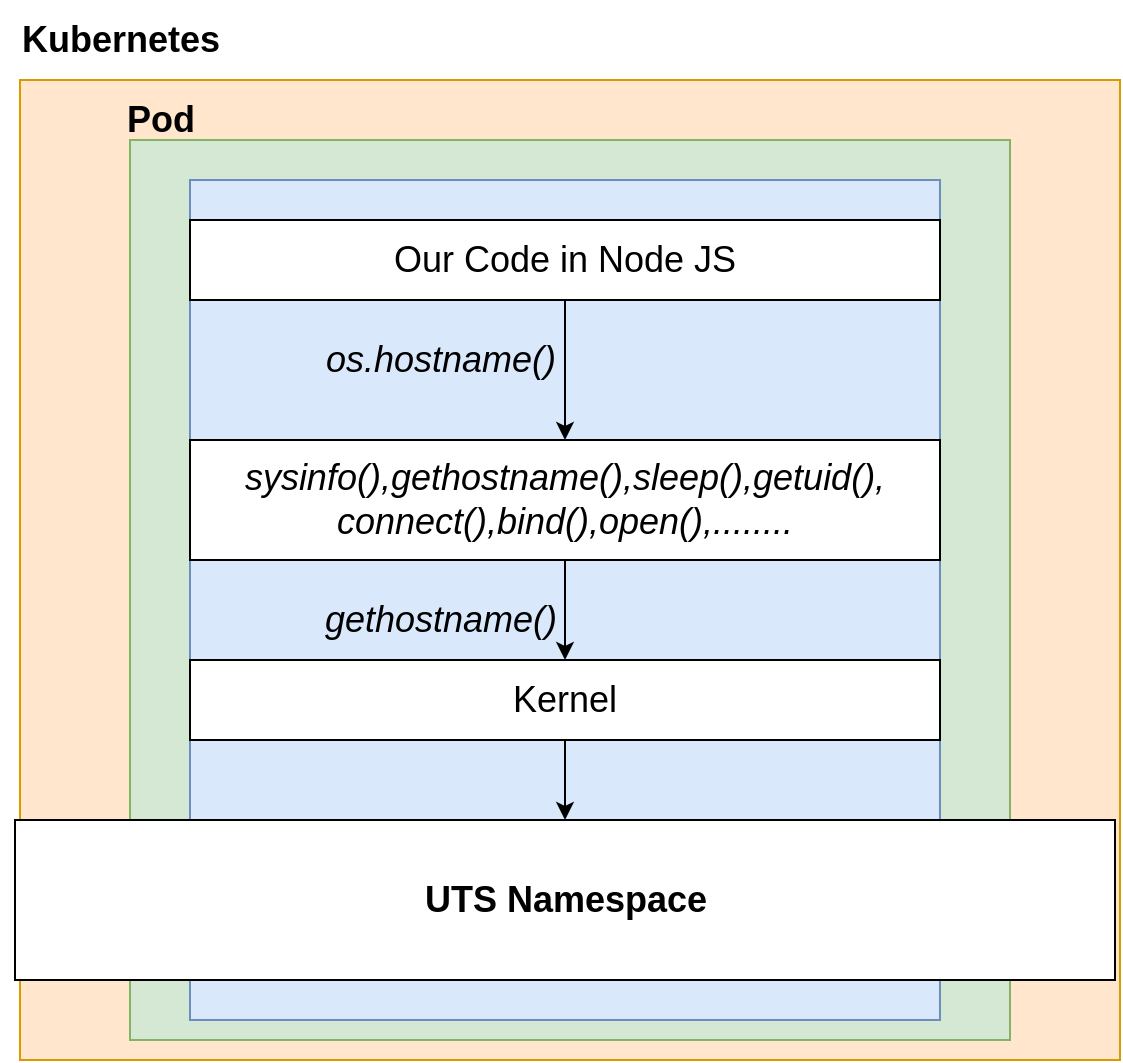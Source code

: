 <mxfile version="24.7.5" pages="9">
  <diagram id="zFabf_oDKLMSgbU8cxra" name="Pod">
    <mxGraphModel dx="1211" dy="524" grid="1" gridSize="10" guides="1" tooltips="1" connect="1" arrows="1" fold="1" page="1" pageScale="1" pageWidth="850" pageHeight="1100" math="0" shadow="0">
      <root>
        <mxCell id="0" />
        <mxCell id="1" parent="0" />
        <mxCell id="x2UBePSSHlINZQSKpGU7-1" value="" style="rounded=0;whiteSpace=wrap;html=1;fillColor=#ffe6cc;strokeColor=#d79b00;" vertex="1" parent="1">
          <mxGeometry x="150" y="130" width="550" height="490" as="geometry" />
        </mxCell>
        <mxCell id="x2UBePSSHlINZQSKpGU7-2" value="" style="rounded=0;whiteSpace=wrap;html=1;fillColor=#d5e8d4;strokeColor=#82b366;" vertex="1" parent="1">
          <mxGeometry x="205" y="160" width="440" height="450" as="geometry" />
        </mxCell>
        <mxCell id="x2UBePSSHlINZQSKpGU7-3" value="" style="rounded=0;whiteSpace=wrap;html=1;fillColor=#dae8fc;strokeColor=#6c8ebf;" vertex="1" parent="1">
          <mxGeometry x="235" y="180" width="375" height="420" as="geometry" />
        </mxCell>
        <mxCell id="x2UBePSSHlINZQSKpGU7-4" style="edgeStyle=orthogonalEdgeStyle;rounded=0;orthogonalLoop=1;jettySize=auto;html=1;" edge="1" parent="1" source="x2UBePSSHlINZQSKpGU7-5" target="x2UBePSSHlINZQSKpGU7-10">
          <mxGeometry relative="1" as="geometry" />
        </mxCell>
        <mxCell id="x2UBePSSHlINZQSKpGU7-5" value="&lt;font style=&quot;font-size: 18px;&quot;&gt;&lt;i&gt;sysinfo(),gethostname(),sleep(),getuid(), connect(),bind(),open(),........&lt;/i&gt;&lt;/font&gt;" style="rounded=0;whiteSpace=wrap;html=1;" vertex="1" parent="1">
          <mxGeometry x="235" y="310" width="375" height="60" as="geometry" />
        </mxCell>
        <mxCell id="x2UBePSSHlINZQSKpGU7-6" style="edgeStyle=orthogonalEdgeStyle;rounded=0;orthogonalLoop=1;jettySize=auto;html=1;" edge="1" parent="1" source="x2UBePSSHlINZQSKpGU7-7" target="x2UBePSSHlINZQSKpGU7-5">
          <mxGeometry relative="1" as="geometry" />
        </mxCell>
        <mxCell id="x2UBePSSHlINZQSKpGU7-7" value="&lt;font style=&quot;font-size: 18px;&quot;&gt;Our Code in Node JS&lt;/font&gt;" style="rounded=0;whiteSpace=wrap;html=1;" vertex="1" parent="1">
          <mxGeometry x="235" y="200" width="375" height="40" as="geometry" />
        </mxCell>
        <mxCell id="x2UBePSSHlINZQSKpGU7-8" value="&lt;i style=&quot;font-size: 18px; text-wrap: wrap;&quot;&gt;os.hostname()&lt;/i&gt;" style="text;html=1;align=center;verticalAlign=middle;resizable=0;points=[];autosize=1;strokeColor=none;fillColor=none;" vertex="1" parent="1">
          <mxGeometry x="290" y="250" width="140" height="40" as="geometry" />
        </mxCell>
        <mxCell id="x2UBePSSHlINZQSKpGU7-9" style="edgeStyle=orthogonalEdgeStyle;rounded=0;orthogonalLoop=1;jettySize=auto;html=1;entryX=0.5;entryY=0;entryDx=0;entryDy=0;" edge="1" parent="1" source="x2UBePSSHlINZQSKpGU7-10" target="x2UBePSSHlINZQSKpGU7-12">
          <mxGeometry relative="1" as="geometry" />
        </mxCell>
        <mxCell id="x2UBePSSHlINZQSKpGU7-10" value="&lt;font style=&quot;font-size: 18px;&quot;&gt;Kernel&lt;/font&gt;" style="rounded=0;whiteSpace=wrap;html=1;" vertex="1" parent="1">
          <mxGeometry x="235" y="420" width="375" height="40" as="geometry" />
        </mxCell>
        <mxCell id="x2UBePSSHlINZQSKpGU7-11" value="&lt;i style=&quot;font-size: 18px; text-wrap: wrap;&quot;&gt;gethostname()&lt;/i&gt;" style="text;html=1;align=center;verticalAlign=middle;resizable=0;points=[];autosize=1;strokeColor=none;fillColor=none;" vertex="1" parent="1">
          <mxGeometry x="290" y="380" width="140" height="40" as="geometry" />
        </mxCell>
        <mxCell id="x2UBePSSHlINZQSKpGU7-12" value="&lt;span style=&quot;font-size: 18px;&quot;&gt;&lt;b&gt;UTS Namespace&lt;/b&gt;&lt;/span&gt;" style="rounded=0;whiteSpace=wrap;html=1;" vertex="1" parent="1">
          <mxGeometry x="147.5" y="500" width="550" height="80" as="geometry" />
        </mxCell>
        <mxCell id="x2UBePSSHlINZQSKpGU7-13" value="&lt;font style=&quot;font-size: 18px;&quot;&gt;&lt;b&gt;Kubernetes&lt;/b&gt;&lt;/font&gt;" style="text;html=1;align=center;verticalAlign=middle;resizable=0;points=[];autosize=1;strokeColor=none;fillColor=none;" vertex="1" parent="1">
          <mxGeometry x="140" y="90" width="120" height="40" as="geometry" />
        </mxCell>
        <mxCell id="x2UBePSSHlINZQSKpGU7-14" value="&lt;font style=&quot;font-size: 18px;&quot;&gt;&lt;b&gt;Pod&lt;/b&gt;&lt;/font&gt;" style="text;html=1;align=center;verticalAlign=middle;resizable=0;points=[];autosize=1;strokeColor=none;fillColor=none;" vertex="1" parent="1">
          <mxGeometry x="190" y="130" width="60" height="40" as="geometry" />
        </mxCell>
      </root>
    </mxGraphModel>
  </diagram>
  <diagram id="1sv4oFxbKhpCi-dcSZxC" name="policy">
    <mxGraphModel dx="1960" dy="480" grid="1" gridSize="10" guides="1" tooltips="1" connect="1" arrows="1" fold="1" page="1" pageScale="1" pageWidth="850" pageHeight="1100" math="0" shadow="0">
      <root>
        <mxCell id="0" />
        <mxCell id="1" parent="0" />
        <mxCell id="FcfA-TwwYZG6TEuEyqQ8-1" value="" style="shape=table;startSize=0;container=1;collapsible=0;childLayout=tableLayout;fontSize=16;" parent="1" vertex="1">
          <mxGeometry x="-655" y="270" width="740" height="40" as="geometry" />
        </mxCell>
        <mxCell id="FcfA-TwwYZG6TEuEyqQ8-2" style="shape=tableRow;horizontal=0;startSize=0;swimlaneHead=0;swimlaneBody=0;strokeColor=inherit;top=0;left=0;bottom=0;right=0;collapsible=0;dropTarget=0;fillColor=none;points=[[0,0.5],[1,0.5]];portConstraint=eastwest;fontSize=16;" parent="FcfA-TwwYZG6TEuEyqQ8-1" vertex="1">
          <mxGeometry width="740" height="40" as="geometry" />
        </mxCell>
        <mxCell id="FcfA-TwwYZG6TEuEyqQ8-3" value="kubectl" style="shape=partialRectangle;html=1;whiteSpace=wrap;connectable=0;strokeColor=inherit;overflow=hidden;fillColor=none;top=0;left=0;bottom=0;right=0;pointerEvents=1;fontSize=16;" parent="FcfA-TwwYZG6TEuEyqQ8-2" vertex="1">
          <mxGeometry width="80" height="40" as="geometry">
            <mxRectangle width="80" height="40" as="alternateBounds" />
          </mxGeometry>
        </mxCell>
        <mxCell id="FcfA-TwwYZG6TEuEyqQ8-4" value="run" style="shape=partialRectangle;html=1;whiteSpace=wrap;connectable=0;strokeColor=inherit;overflow=hidden;fillColor=none;top=0;left=0;bottom=0;right=0;pointerEvents=1;fontSize=16;" parent="FcfA-TwwYZG6TEuEyqQ8-2" vertex="1">
          <mxGeometry x="80" width="55" height="40" as="geometry">
            <mxRectangle width="55" height="40" as="alternateBounds" />
          </mxGeometry>
        </mxCell>
        <mxCell id="FcfA-TwwYZG6TEuEyqQ8-5" value="&amp;lt;pod-name&amp;gt;" style="shape=partialRectangle;html=1;whiteSpace=wrap;connectable=0;strokeColor=inherit;overflow=hidden;fillColor=none;top=0;left=0;bottom=0;right=0;pointerEvents=1;fontSize=16;" parent="FcfA-TwwYZG6TEuEyqQ8-2" vertex="1">
          <mxGeometry x="135" width="115" height="40" as="geometry">
            <mxRectangle width="115" height="40" as="alternateBounds" />
          </mxGeometry>
        </mxCell>
        <mxCell id="FcfA-TwwYZG6TEuEyqQ8-6" value="--image=&amp;lt;image-name&amp;gt;" style="shape=partialRectangle;html=1;whiteSpace=wrap;connectable=0;strokeColor=inherit;overflow=hidden;fillColor=none;top=0;left=0;bottom=0;right=0;pointerEvents=1;fontSize=16;" parent="FcfA-TwwYZG6TEuEyqQ8-2" vertex="1">
          <mxGeometry x="250" width="200" height="40" as="geometry">
            <mxRectangle width="200" height="40" as="alternateBounds" />
          </mxGeometry>
        </mxCell>
        <mxCell id="FcfA-TwwYZG6TEuEyqQ8-7" value="--restart=Never" style="shape=partialRectangle;html=1;whiteSpace=wrap;connectable=0;strokeColor=inherit;overflow=hidden;fillColor=none;top=0;left=0;bottom=0;right=0;pointerEvents=1;fontSize=16;" parent="FcfA-TwwYZG6TEuEyqQ8-2" vertex="1">
          <mxGeometry x="450" width="140" height="40" as="geometry">
            <mxRectangle width="140" height="40" as="alternateBounds" />
          </mxGeometry>
        </mxCell>
        <mxCell id="FcfA-TwwYZG6TEuEyqQ8-8" value="--port=&amp;lt;app&#39;s port&amp;gt;" style="shape=partialRectangle;html=1;whiteSpace=wrap;connectable=0;strokeColor=inherit;overflow=hidden;fillColor=none;top=0;left=0;bottom=0;right=0;pointerEvents=1;fontSize=16;" parent="FcfA-TwwYZG6TEuEyqQ8-2" vertex="1">
          <mxGeometry x="590" width="150" height="40" as="geometry">
            <mxRectangle width="150" height="40" as="alternateBounds" />
          </mxGeometry>
        </mxCell>
        <mxCell id="FcfA-TwwYZG6TEuEyqQ8-9" value="" style="shape=curlyBracket;whiteSpace=wrap;html=1;rounded=1;labelPosition=left;verticalLabelPosition=middle;align=right;verticalAlign=middle;rotation=90;" parent="1" vertex="1">
          <mxGeometry x="-610" y="185" width="40" height="120" as="geometry" />
        </mxCell>
        <mxCell id="FcfA-TwwYZG6TEuEyqQ8-10" value="&lt;span style=&quot;font-weight: normal;&quot;&gt;&lt;font style=&quot;font-size: 18px;&quot;&gt;Creating &amp;amp; Running K8s Resouce&lt;/font&gt;&lt;/span&gt;" style="text;strokeColor=none;fillColor=none;html=1;fontSize=24;fontStyle=1;verticalAlign=middle;align=center;" parent="1" vertex="1">
          <mxGeometry x="-730" y="185" width="290" height="40" as="geometry" />
        </mxCell>
        <mxCell id="FcfA-TwwYZG6TEuEyqQ8-11" value="" style="shape=curlyBracket;whiteSpace=wrap;html=1;rounded=1;labelPosition=left;verticalLabelPosition=middle;align=right;verticalAlign=middle;rotation=-90;" parent="1" vertex="1">
          <mxGeometry x="-480" y="290" width="40" height="100" as="geometry" />
        </mxCell>
        <mxCell id="FcfA-TwwYZG6TEuEyqQ8-12" value="&lt;span style=&quot;font-weight: normal;&quot;&gt;&lt;font style=&quot;font-size: 18px;&quot;&gt;Name of the Pod&lt;/font&gt;&lt;/span&gt;" style="text;strokeColor=none;fillColor=none;html=1;fontSize=24;fontStyle=1;verticalAlign=middle;align=center;" parent="1" vertex="1">
          <mxGeometry x="-550" y="350" width="160" height="40" as="geometry" />
        </mxCell>
        <mxCell id="FcfA-TwwYZG6TEuEyqQ8-13" value="" style="shape=curlyBracket;whiteSpace=wrap;html=1;rounded=1;labelPosition=left;verticalLabelPosition=middle;align=right;verticalAlign=middle;rotation=90;" parent="1" vertex="1">
          <mxGeometry x="-325" y="152.5" width="40" height="185" as="geometry" />
        </mxCell>
        <mxCell id="FcfA-TwwYZG6TEuEyqQ8-14" value="&lt;span style=&quot;font-weight: normal;&quot;&gt;&lt;font style=&quot;font-size: 18px;&quot;&gt;Container&#39;s Image to use in the Pod&lt;/font&gt;&lt;/span&gt;" style="text;strokeColor=none;fillColor=none;html=1;fontSize=24;fontStyle=1;verticalAlign=middle;align=center;" parent="1" vertex="1">
          <mxGeometry x="-420" y="185" width="290" height="40" as="geometry" />
        </mxCell>
        <mxCell id="FcfA-TwwYZG6TEuEyqQ8-15" value="" style="shape=curlyBracket;whiteSpace=wrap;html=1;rounded=1;labelPosition=left;verticalLabelPosition=middle;align=right;verticalAlign=middle;rotation=-90;" parent="1" vertex="1">
          <mxGeometry x="-155" y="285" width="40" height="110" as="geometry" />
        </mxCell>
        <mxCell id="FcfA-TwwYZG6TEuEyqQ8-16" value="&lt;font style=&quot;font-size: 18px;&quot;&gt;Restart Policy&lt;/font&gt;" style="text;strokeColor=none;fillColor=none;html=1;fontSize=24;fontStyle=1;verticalAlign=middle;align=center;" parent="1" vertex="1">
          <mxGeometry x="-201.25" y="350" width="132.5" height="40" as="geometry" />
        </mxCell>
        <mxCell id="FcfA-TwwYZG6TEuEyqQ8-17" value="" style="shape=curlyBracket;whiteSpace=wrap;html=1;rounded=1;labelPosition=left;verticalLabelPosition=middle;align=right;verticalAlign=middle;rotation=90;" parent="1" vertex="1">
          <mxGeometry x="-10" y="176.25" width="40" height="137.5" as="geometry" />
        </mxCell>
        <mxCell id="FcfA-TwwYZG6TEuEyqQ8-18" value="&lt;span style=&quot;font-weight: normal;&quot;&gt;&lt;font style=&quot;font-size: 18px;&quot;&gt;Container&#39;s Port&lt;/font&gt;&lt;/span&gt;" style="text;strokeColor=none;fillColor=none;html=1;fontSize=24;fontStyle=1;verticalAlign=middle;align=center;" parent="1" vertex="1">
          <mxGeometry x="-95" y="185" width="235" height="40" as="geometry" />
        </mxCell>
      </root>
    </mxGraphModel>
  </diagram>
  <diagram id="MMqLvK13f86jvwiDYQ0p" name="Start">
    <mxGraphModel dx="1110" dy="480" grid="1" gridSize="10" guides="1" tooltips="1" connect="1" arrows="1" fold="1" page="1" pageScale="1" pageWidth="850" pageHeight="1100" math="0" shadow="0">
      <root>
        <mxCell id="0" />
        <mxCell id="1" parent="0" />
        <mxCell id="BIkh-ZM9ct2O8xui76E7-1" value="" style="rounded=0;whiteSpace=wrap;html=1;fillColor=#dae8fc;strokeColor=#6c8ebf;" parent="1" vertex="1">
          <mxGeometry x="20" y="70" width="360" height="170" as="geometry" />
        </mxCell>
        <mxCell id="BIkh-ZM9ct2O8xui76E7-2" value="" style="rounded=0;whiteSpace=wrap;html=1;fillColor=#d5e8d4;strokeColor=#82b366;" parent="1" vertex="1">
          <mxGeometry x="60" y="100" width="280" height="110" as="geometry" />
        </mxCell>
        <mxCell id="BIkh-ZM9ct2O8xui76E7-4" value="&lt;font style=&quot;font-size: 18px;&quot;&gt;Container2&lt;/font&gt;" style="rounded=1;whiteSpace=wrap;html=1;" parent="1" vertex="1">
          <mxGeometry x="205" y="130" width="110" height="55" as="geometry" />
        </mxCell>
        <mxCell id="BIkh-ZM9ct2O8xui76E7-8" value="&lt;font style=&quot;font-size: 18px;&quot;&gt;Container1&lt;/font&gt;" style="rounded=1;whiteSpace=wrap;html=1;" parent="1" vertex="1">
          <mxGeometry x="75" y="130" width="110" height="55" as="geometry" />
        </mxCell>
        <mxCell id="BIkh-ZM9ct2O8xui76E7-9" value="" style="rounded=0;whiteSpace=wrap;html=1;fillColor=#dae8fc;strokeColor=#6c8ebf;" parent="1" vertex="1">
          <mxGeometry x="470" y="70" width="360" height="170" as="geometry" />
        </mxCell>
        <mxCell id="BIkh-ZM9ct2O8xui76E7-10" value="" style="rounded=0;whiteSpace=wrap;html=1;fillColor=#d5e8d4;strokeColor=#82b366;" parent="1" vertex="1">
          <mxGeometry x="510" y="100" width="280" height="110" as="geometry" />
        </mxCell>
        <mxCell id="BIkh-ZM9ct2O8xui76E7-12" value="&lt;font style=&quot;font-size: 18px;&quot;&gt;Container3&lt;/font&gt;" style="rounded=1;whiteSpace=wrap;html=1;" parent="1" vertex="1">
          <mxGeometry x="595" y="130" width="110" height="55" as="geometry" />
        </mxCell>
        <mxCell id="BIkh-ZM9ct2O8xui76E7-13" value="" style="rounded=0;whiteSpace=wrap;html=1;fillColor=#dae8fc;strokeColor=#6c8ebf;" parent="1" vertex="1">
          <mxGeometry x="245" y="330" width="360" height="140" as="geometry" />
        </mxCell>
        <mxCell id="BIkh-ZM9ct2O8xui76E7-17" value="&lt;font style=&quot;font-size: 20px;&quot;&gt;Master Node&lt;/font&gt;" style="rounded=0;whiteSpace=wrap;html=1;" parent="1" vertex="1">
          <mxGeometry x="298" y="365" width="255" height="65" as="geometry" />
        </mxCell>
      </root>
    </mxGraphModel>
  </diagram>
  <diagram name="Inside Each" id="SH_o5WsJbnxFKO9ir8pj">
    <mxGraphModel dx="1110" dy="1580" grid="1" gridSize="10" guides="1" tooltips="1" connect="1" arrows="1" fold="1" page="1" pageScale="1" pageWidth="850" pageHeight="1100" math="0" shadow="0">
      <root>
        <mxCell id="1_sPYnpBO84ZViXcLQ8G-0" />
        <mxCell id="1_sPYnpBO84ZViXcLQ8G-1" parent="1_sPYnpBO84ZViXcLQ8G-0" />
        <mxCell id="1_sPYnpBO84ZViXcLQ8G-2" value="" style="rounded=0;whiteSpace=wrap;html=1;fillColor=#dae8fc;strokeColor=#6c8ebf;" parent="1_sPYnpBO84ZViXcLQ8G-1" vertex="1">
          <mxGeometry x="90" y="-130" width="680" height="230" as="geometry" />
        </mxCell>
        <mxCell id="1_sPYnpBO84ZViXcLQ8G-3" value="" style="rounded=0;whiteSpace=wrap;html=1;fillColor=#d5e8d4;strokeColor=#82b366;" parent="1_sPYnpBO84ZViXcLQ8G-1" vertex="1">
          <mxGeometry x="110" y="-110" width="280" height="90" as="geometry" />
        </mxCell>
        <mxCell id="1_sPYnpBO84ZViXcLQ8G-4" value="&lt;font style=&quot;font-size: 18px;&quot;&gt;Container2&lt;/font&gt;" style="rounded=1;whiteSpace=wrap;html=1;" parent="1_sPYnpBO84ZViXcLQ8G-1" vertex="1">
          <mxGeometry x="260" y="-90" width="110" height="50" as="geometry" />
        </mxCell>
        <mxCell id="1_sPYnpBO84ZViXcLQ8G-5" value="&lt;font style=&quot;font-size: 18px;&quot;&gt;Container1&lt;/font&gt;" style="rounded=1;whiteSpace=wrap;html=1;" parent="1_sPYnpBO84ZViXcLQ8G-1" vertex="1">
          <mxGeometry x="120" y="-90" width="110" height="50" as="geometry" />
        </mxCell>
        <mxCell id="O53bkilQwn83OYFLSUFM-0" value="&lt;font style=&quot;font-size: 18px;&quot;&gt;Kube-Proxy&lt;/font&gt;" style="rounded=0;whiteSpace=wrap;html=1;fillColor=#d5e8d4;strokeColor=#82b366;" parent="1_sPYnpBO84ZViXcLQ8G-1" vertex="1">
          <mxGeometry x="330" y="60" width="220" height="40" as="geometry" />
        </mxCell>
        <mxCell id="O53bkilQwn83OYFLSUFM-1" value="&lt;font style=&quot;font-size: 18px;&quot;&gt;Container Runtime (e.g Docker, containerd)&lt;/font&gt;" style="rounded=0;whiteSpace=wrap;html=1;fillColor=#d5e8d4;strokeColor=#82b366;" parent="1_sPYnpBO84ZViXcLQ8G-1" vertex="1">
          <mxGeometry x="510" y="-110" width="240" height="70" as="geometry" />
        </mxCell>
        <mxCell id="O53bkilQwn83OYFLSUFM-2" value="&lt;font style=&quot;font-size: 18px;&quot;&gt;Kubelet&lt;/font&gt;" style="rounded=0;whiteSpace=wrap;html=1;fillColor=#d5e8d4;strokeColor=#82b366;" parent="1_sPYnpBO84ZViXcLQ8G-1" vertex="1">
          <mxGeometry x="530" width="220" height="40" as="geometry" />
        </mxCell>
        <mxCell id="Z6cEBmDnurwnZXiefSvx-0" value="" style="rounded=0;whiteSpace=wrap;html=1;fillColor=#dae8fc;strokeColor=#6c8ebf;" parent="1_sPYnpBO84ZViXcLQ8G-1" vertex="1">
          <mxGeometry x="90" y="150" width="680" height="160" as="geometry" />
        </mxCell>
        <mxCell id="Z6cEBmDnurwnZXiefSvx-1" value="&lt;font style=&quot;font-size: 18px;&quot;&gt;API-Server&lt;/font&gt;" style="rounded=0;whiteSpace=wrap;html=1;fillColor=#d5e8d4;strokeColor=#82b366;" parent="1_sPYnpBO84ZViXcLQ8G-1" vertex="1">
          <mxGeometry x="340" y="150" width="220" height="40" as="geometry" />
        </mxCell>
        <mxCell id="Z6cEBmDnurwnZXiefSvx-3" value="&lt;font style=&quot;font-size: 18px;&quot;&gt;Controller Manager&lt;/font&gt;" style="rounded=0;whiteSpace=wrap;html=1;fillColor=#d5e8d4;strokeColor=#82b366;" parent="1_sPYnpBO84ZViXcLQ8G-1" vertex="1">
          <mxGeometry x="110" y="210" width="220" height="40" as="geometry" />
        </mxCell>
        <mxCell id="Z6cEBmDnurwnZXiefSvx-4" value="&lt;font style=&quot;font-size: 18px;&quot;&gt;etcd cluster&lt;/font&gt;" style="rounded=0;whiteSpace=wrap;html=1;fillColor=#d5e8d4;strokeColor=#82b366;" parent="1_sPYnpBO84ZViXcLQ8G-1" vertex="1">
          <mxGeometry x="530" y="210" width="220" height="40" as="geometry" />
        </mxCell>
        <mxCell id="Z6cEBmDnurwnZXiefSvx-5" value="&lt;font style=&quot;font-size: 18px;&quot;&gt;kube-Scheduler&lt;/font&gt;" style="rounded=0;whiteSpace=wrap;html=1;fillColor=#d5e8d4;strokeColor=#82b366;" parent="1_sPYnpBO84ZViXcLQ8G-1" vertex="1">
          <mxGeometry x="330" y="270" width="220" height="40" as="geometry" />
        </mxCell>
      </root>
    </mxGraphModel>
  </diagram>
  <diagram name="Runtime" id="YK0VM9XNKcX5Lwpoi295">
    <mxGraphModel dx="1110" dy="1580" grid="1" gridSize="10" guides="1" tooltips="1" connect="1" arrows="1" fold="1" page="1" pageScale="1" pageWidth="850" pageHeight="1100" math="0" shadow="0">
      <root>
        <mxCell id="4GSti_1yoCVgT9ycdviL-0" />
        <mxCell id="4GSti_1yoCVgT9ycdviL-1" parent="4GSti_1yoCVgT9ycdviL-0" />
        <mxCell id="4GSti_1yoCVgT9ycdviL-2" value="" style="rounded=0;whiteSpace=wrap;html=1;fillColor=#dae8fc;strokeColor=#6c8ebf;" parent="4GSti_1yoCVgT9ycdviL-1" vertex="1">
          <mxGeometry x="100" y="-50" width="680" height="340" as="geometry" />
        </mxCell>
        <mxCell id="4GSti_1yoCVgT9ycdviL-3" value="" style="rounded=0;whiteSpace=wrap;html=1;fillColor=#d5e8d4;strokeColor=#82b366;" parent="4GSti_1yoCVgT9ycdviL-1" vertex="1">
          <mxGeometry x="120" width="280" height="110" as="geometry" />
        </mxCell>
        <mxCell id="4GSti_1yoCVgT9ycdviL-4" value="&lt;font style=&quot;font-size: 18px;&quot;&gt;Container2&lt;/font&gt;" style="rounded=1;whiteSpace=wrap;html=1;" parent="4GSti_1yoCVgT9ycdviL-1" vertex="1">
          <mxGeometry x="270" y="20" width="110" height="70" as="geometry" />
        </mxCell>
        <mxCell id="4GSti_1yoCVgT9ycdviL-5" value="&lt;font style=&quot;font-size: 18px;&quot;&gt;Container1&lt;/font&gt;" style="rounded=1;whiteSpace=wrap;html=1;" parent="4GSti_1yoCVgT9ycdviL-1" vertex="1">
          <mxGeometry x="130" y="20" width="110" height="70" as="geometry" />
        </mxCell>
        <mxCell id="4GSti_1yoCVgT9ycdviL-8" value="&lt;font style=&quot;font-size: 18px;&quot;&gt;Kube-Proxy&lt;/font&gt;" style="rounded=0;whiteSpace=wrap;html=1;fillColor=#d5e8d4;strokeColor=#82b366;" parent="4GSti_1yoCVgT9ycdviL-1" vertex="1">
          <mxGeometry x="310" y="240" width="220" height="50" as="geometry" />
        </mxCell>
        <mxCell id="4GSti_1yoCVgT9ycdviL-9" style="edgeStyle=orthogonalEdgeStyle;rounded=0;orthogonalLoop=1;jettySize=auto;html=1;entryX=0.5;entryY=0;entryDx=0;entryDy=0;" parent="4GSti_1yoCVgT9ycdviL-1" source="4GSti_1yoCVgT9ycdviL-11" target="4GSti_1yoCVgT9ycdviL-5" edge="1">
          <mxGeometry relative="1" as="geometry">
            <Array as="points">
              <mxPoint x="185" y="-20" />
            </Array>
          </mxGeometry>
        </mxCell>
        <mxCell id="4GSti_1yoCVgT9ycdviL-10" style="edgeStyle=orthogonalEdgeStyle;rounded=0;orthogonalLoop=1;jettySize=auto;html=1;entryX=0.5;entryY=0;entryDx=0;entryDy=0;" parent="4GSti_1yoCVgT9ycdviL-1" source="4GSti_1yoCVgT9ycdviL-11" target="4GSti_1yoCVgT9ycdviL-4" edge="1">
          <mxGeometry relative="1" as="geometry">
            <Array as="points">
              <mxPoint x="325" y="-20" />
            </Array>
          </mxGeometry>
        </mxCell>
        <mxCell id="9eMf_CwlF-Q4BZbLC5zE-1" style="edgeStyle=orthogonalEdgeStyle;rounded=0;orthogonalLoop=1;jettySize=auto;html=1;entryX=0.5;entryY=0;entryDx=0;entryDy=0;strokeWidth=2;" parent="4GSti_1yoCVgT9ycdviL-1" source="4GSti_1yoCVgT9ycdviL-11" target="4GSti_1yoCVgT9ycdviL-14" edge="1">
          <mxGeometry relative="1" as="geometry" />
        </mxCell>
        <mxCell id="4GSti_1yoCVgT9ycdviL-11" value="&lt;font style=&quot;font-size: 18px;&quot;&gt;Container Runtime (e.g Docker, containerd)&lt;/font&gt;" style="rounded=0;whiteSpace=wrap;html=1;fillColor=#d5e8d4;strokeColor=#82b366;" parent="4GSti_1yoCVgT9ycdviL-1" vertex="1">
          <mxGeometry x="540" y="-30" width="220" height="70" as="geometry" />
        </mxCell>
        <mxCell id="4GSti_1yoCVgT9ycdviL-14" value="&lt;font style=&quot;font-size: 18px;&quot;&gt;Kubelet&lt;/font&gt;" style="rounded=0;whiteSpace=wrap;html=1;fillColor=#d5e8d4;strokeColor=#82b366;" parent="4GSti_1yoCVgT9ycdviL-1" vertex="1">
          <mxGeometry x="540" y="132.5" width="220" height="70" as="geometry" />
        </mxCell>
        <mxCell id="_tpxIlWskqmaaSkFiIgF-1" style="edgeStyle=orthogonalEdgeStyle;rounded=0;orthogonalLoop=1;jettySize=auto;html=1;strokeWidth=2;" parent="4GSti_1yoCVgT9ycdviL-1" source="4GSti_1yoCVgT9ycdviL-15" edge="1">
          <mxGeometry relative="1" as="geometry">
            <mxPoint x="650" y="40" as="targetPoint" />
          </mxGeometry>
        </mxCell>
        <mxCell id="4GSti_1yoCVgT9ycdviL-15" value="&lt;font style=&quot;font-size: 16px;&quot;&gt;Container Runtime Interface (CRI)&lt;/font&gt;" style="text;align=left;verticalAlign=middle;rounded=0;html=1;whiteSpace=wrap;" parent="4GSti_1yoCVgT9ycdviL-1" vertex="1">
          <mxGeometry x="520" y="102.5" width="260" height="30" as="geometry" />
        </mxCell>
        <mxCell id="4GSti_1yoCVgT9ycdviL-16" value="&lt;font style=&quot;font-size: 16px;&quot;&gt;&lt;b&gt;Pull Images, Create, start, stop, and remove containers&lt;/b&gt;&lt;/font&gt;" style="text;whiteSpace=wrap;html=1;" parent="4GSti_1yoCVgT9ycdviL-1" vertex="1">
          <mxGeometry x="100" y="-50" width="420" height="40" as="geometry" />
        </mxCell>
      </root>
    </mxGraphModel>
  </diagram>
  <diagram name="Minitoring" id="9LFYHHqvINZZ1dt9Y8pA">
    <mxGraphModel dx="1110" dy="1580" grid="1" gridSize="10" guides="1" tooltips="1" connect="1" arrows="1" fold="1" page="1" pageScale="1" pageWidth="850" pageHeight="1100" math="0" shadow="0">
      <root>
        <mxCell id="tigRV7HV3Spg76wYsBH1-0" />
        <mxCell id="tigRV7HV3Spg76wYsBH1-1" parent="tigRV7HV3Spg76wYsBH1-0" />
        <mxCell id="tigRV7HV3Spg76wYsBH1-2" value="" style="rounded=0;whiteSpace=wrap;html=1;fillColor=#dae8fc;strokeColor=#6c8ebf;" parent="tigRV7HV3Spg76wYsBH1-1" vertex="1">
          <mxGeometry x="100" y="-50" width="680" height="340" as="geometry" />
        </mxCell>
        <mxCell id="tigRV7HV3Spg76wYsBH1-3" value="" style="rounded=0;whiteSpace=wrap;html=1;fillColor=#d5e8d4;strokeColor=#82b366;" parent="tigRV7HV3Spg76wYsBH1-1" vertex="1">
          <mxGeometry x="120" width="280" height="110" as="geometry" />
        </mxCell>
        <mxCell id="tigRV7HV3Spg76wYsBH1-4" value="&lt;font style=&quot;font-size: 18px;&quot;&gt;Container2&lt;/font&gt;" style="rounded=1;whiteSpace=wrap;html=1;" parent="tigRV7HV3Spg76wYsBH1-1" vertex="1">
          <mxGeometry x="270" y="20" width="110" height="70" as="geometry" />
        </mxCell>
        <mxCell id="tigRV7HV3Spg76wYsBH1-5" value="&lt;font style=&quot;font-size: 18px;&quot;&gt;Container1&lt;/font&gt;" style="rounded=1;whiteSpace=wrap;html=1;" parent="tigRV7HV3Spg76wYsBH1-1" vertex="1">
          <mxGeometry x="130" y="20" width="110" height="70" as="geometry" />
        </mxCell>
        <mxCell id="tigRV7HV3Spg76wYsBH1-6" value="&lt;font style=&quot;font-size: 18px;&quot;&gt;Kube-Proxy&lt;/font&gt;" style="rounded=0;whiteSpace=wrap;html=1;fillColor=#d5e8d4;strokeColor=#82b366;" parent="tigRV7HV3Spg76wYsBH1-1" vertex="1">
          <mxGeometry x="310" y="240" width="220" height="50" as="geometry" />
        </mxCell>
        <mxCell id="tigRV7HV3Spg76wYsBH1-7" style="edgeStyle=orthogonalEdgeStyle;rounded=0;orthogonalLoop=1;jettySize=auto;html=1;entryX=0.5;entryY=0;entryDx=0;entryDy=0;" parent="tigRV7HV3Spg76wYsBH1-1" source="tigRV7HV3Spg76wYsBH1-9" target="tigRV7HV3Spg76wYsBH1-5" edge="1">
          <mxGeometry relative="1" as="geometry">
            <Array as="points">
              <mxPoint x="185" y="-20" />
            </Array>
          </mxGeometry>
        </mxCell>
        <mxCell id="tigRV7HV3Spg76wYsBH1-8" style="edgeStyle=orthogonalEdgeStyle;rounded=0;orthogonalLoop=1;jettySize=auto;html=1;entryX=0.5;entryY=0;entryDx=0;entryDy=0;" parent="tigRV7HV3Spg76wYsBH1-1" source="tigRV7HV3Spg76wYsBH1-9" target="tigRV7HV3Spg76wYsBH1-4" edge="1">
          <mxGeometry relative="1" as="geometry">
            <Array as="points">
              <mxPoint x="325" y="-20" />
            </Array>
          </mxGeometry>
        </mxCell>
        <mxCell id="RJPx2e-zIwFHq3C8BqJ1-0" style="edgeStyle=orthogonalEdgeStyle;rounded=0;orthogonalLoop=1;jettySize=auto;html=1;entryX=0.5;entryY=0;entryDx=0;entryDy=0;strokeWidth=2;" parent="tigRV7HV3Spg76wYsBH1-1" source="tigRV7HV3Spg76wYsBH1-9" target="tigRV7HV3Spg76wYsBH1-12" edge="1">
          <mxGeometry relative="1" as="geometry" />
        </mxCell>
        <mxCell id="tigRV7HV3Spg76wYsBH1-9" value="&lt;font style=&quot;font-size: 18px;&quot;&gt;Container Runtime (e.g Docker, containerd)&lt;/font&gt;" style="rounded=0;whiteSpace=wrap;html=1;fillColor=#d5e8d4;strokeColor=#82b366;" parent="tigRV7HV3Spg76wYsBH1-1" vertex="1">
          <mxGeometry x="540" y="-30" width="220" height="70" as="geometry" />
        </mxCell>
        <mxCell id="tigRV7HV3Spg76wYsBH1-11" style="edgeStyle=orthogonalEdgeStyle;rounded=0;orthogonalLoop=1;jettySize=auto;html=1;entryX=0.5;entryY=1;entryDx=0;entryDy=0;" parent="tigRV7HV3Spg76wYsBH1-1" source="tigRV7HV3Spg76wYsBH1-12" target="tigRV7HV3Spg76wYsBH1-4" edge="1">
          <mxGeometry relative="1" as="geometry" />
        </mxCell>
        <mxCell id="tigRV7HV3Spg76wYsBH1-12" value="&lt;font style=&quot;font-size: 18px;&quot;&gt;Kubelet&lt;/font&gt;" style="rounded=0;whiteSpace=wrap;html=1;fillColor=#d5e8d4;strokeColor=#82b366;" parent="tigRV7HV3Spg76wYsBH1-1" vertex="1">
          <mxGeometry x="540" y="132.5" width="220" height="70" as="geometry" />
        </mxCell>
        <mxCell id="RJPx2e-zIwFHq3C8BqJ1-1" style="edgeStyle=orthogonalEdgeStyle;rounded=0;orthogonalLoop=1;jettySize=auto;html=1;exitX=0.5;exitY=0;exitDx=0;exitDy=0;entryX=0.5;entryY=1;entryDx=0;entryDy=0;strokeWidth=2;" parent="tigRV7HV3Spg76wYsBH1-1" source="tigRV7HV3Spg76wYsBH1-13" target="tigRV7HV3Spg76wYsBH1-9" edge="1">
          <mxGeometry relative="1" as="geometry" />
        </mxCell>
        <mxCell id="tigRV7HV3Spg76wYsBH1-13" value="&lt;font style=&quot;font-size: 16px;&quot;&gt;Container Runtime Interface (CRI)&lt;/font&gt;" style="text;align=left;verticalAlign=middle;rounded=0;html=1;whiteSpace=wrap;" parent="tigRV7HV3Spg76wYsBH1-1" vertex="1">
          <mxGeometry x="520" y="102.5" width="260" height="30" as="geometry" />
        </mxCell>
        <mxCell id="tigRV7HV3Spg76wYsBH1-14" value="&lt;font style=&quot;font-size: 16px;&quot;&gt;&lt;b&gt;Pull Images, Create, start, stop, and remove containers&lt;/b&gt;&lt;/font&gt;" style="text;whiteSpace=wrap;html=1;" parent="tigRV7HV3Spg76wYsBH1-1" vertex="1">
          <mxGeometry x="100" y="-50" width="420" height="40" as="geometry" />
        </mxCell>
        <mxCell id="tigRV7HV3Spg76wYsBH1-15" style="edgeStyle=orthogonalEdgeStyle;rounded=0;orthogonalLoop=1;jettySize=auto;html=1;entryX=0.436;entryY=0.986;entryDx=0;entryDy=0;entryPerimeter=0;" parent="tigRV7HV3Spg76wYsBH1-1" source="tigRV7HV3Spg76wYsBH1-12" target="tigRV7HV3Spg76wYsBH1-5" edge="1">
          <mxGeometry relative="1" as="geometry" />
        </mxCell>
        <mxCell id="tigRV7HV3Spg76wYsBH1-16" value="&lt;font style=&quot;font-size: 16px;&quot;&gt;Also &lt;strong&gt;directly monitors the health and status&lt;/strong&gt; of containers through &lt;strong&gt;probes&lt;/strong&gt;&lt;/font&gt;" style="text;whiteSpace=wrap;html=1;" parent="tigRV7HV3Spg76wYsBH1-1" vertex="1">
          <mxGeometry x="107.5" y="162.5" width="440" height="40" as="geometry" />
        </mxCell>
      </root>
    </mxGraphModel>
  </diagram>
  <diagram name="Restart Policy" id="XzOFZqbAttRAopciXyYl">
    <mxGraphModel dx="1110" dy="1580" grid="1" gridSize="10" guides="1" tooltips="1" connect="1" arrows="1" fold="1" page="1" pageScale="1" pageWidth="850" pageHeight="1100" math="0" shadow="0">
      <root>
        <mxCell id="1_Ghp_yvbXCePE6jHuqn-0" />
        <mxCell id="1_Ghp_yvbXCePE6jHuqn-1" parent="1_Ghp_yvbXCePE6jHuqn-0" />
        <mxCell id="1_Ghp_yvbXCePE6jHuqn-2" value="" style="rounded=0;whiteSpace=wrap;html=1;fillColor=#dae8fc;strokeColor=#6c8ebf;" parent="1_Ghp_yvbXCePE6jHuqn-1" vertex="1">
          <mxGeometry x="100" y="-50" width="680" height="340" as="geometry" />
        </mxCell>
        <mxCell id="1_Ghp_yvbXCePE6jHuqn-3" value="" style="rounded=0;whiteSpace=wrap;html=1;fillColor=#d5e8d4;strokeColor=#82b366;" parent="1_Ghp_yvbXCePE6jHuqn-1" vertex="1">
          <mxGeometry x="120" width="280" height="110" as="geometry" />
        </mxCell>
        <mxCell id="1_Ghp_yvbXCePE6jHuqn-4" value="&lt;font style=&quot;font-size: 18px;&quot;&gt;Container2&lt;/font&gt;" style="rounded=1;whiteSpace=wrap;html=1;" parent="1_Ghp_yvbXCePE6jHuqn-1" vertex="1">
          <mxGeometry x="270" y="20" width="110" height="70" as="geometry" />
        </mxCell>
        <mxCell id="1_Ghp_yvbXCePE6jHuqn-5" value="&lt;font style=&quot;font-size: 18px;&quot;&gt;Container1&lt;/font&gt;" style="rounded=1;whiteSpace=wrap;html=1;fillColor=#fff2cc;strokeColor=#d6b656;" parent="1_Ghp_yvbXCePE6jHuqn-1" vertex="1">
          <mxGeometry x="130" y="20" width="110" height="70" as="geometry" />
        </mxCell>
        <mxCell id="1_Ghp_yvbXCePE6jHuqn-6" value="&lt;font style=&quot;font-size: 18px;&quot;&gt;Kube-Proxy&lt;/font&gt;" style="rounded=0;whiteSpace=wrap;html=1;fillColor=#d5e8d4;strokeColor=#82b366;" parent="1_Ghp_yvbXCePE6jHuqn-1" vertex="1">
          <mxGeometry x="310" y="240" width="220" height="50" as="geometry" />
        </mxCell>
        <mxCell id="1_Ghp_yvbXCePE6jHuqn-7" style="edgeStyle=orthogonalEdgeStyle;rounded=0;orthogonalLoop=1;jettySize=auto;html=1;entryX=0.5;entryY=0;entryDx=0;entryDy=0;" parent="1_Ghp_yvbXCePE6jHuqn-1" source="1_Ghp_yvbXCePE6jHuqn-9" target="1_Ghp_yvbXCePE6jHuqn-5" edge="1">
          <mxGeometry relative="1" as="geometry">
            <Array as="points">
              <mxPoint x="185" y="-20" />
            </Array>
          </mxGeometry>
        </mxCell>
        <mxCell id="1_Ghp_yvbXCePE6jHuqn-8" style="edgeStyle=orthogonalEdgeStyle;rounded=0;orthogonalLoop=1;jettySize=auto;html=1;entryX=0.5;entryY=0;entryDx=0;entryDy=0;" parent="1_Ghp_yvbXCePE6jHuqn-1" source="1_Ghp_yvbXCePE6jHuqn-9" target="1_Ghp_yvbXCePE6jHuqn-4" edge="1">
          <mxGeometry relative="1" as="geometry">
            <Array as="points">
              <mxPoint x="325" y="-20" />
            </Array>
          </mxGeometry>
        </mxCell>
        <mxCell id="tGYrrjvg3axmuHAMdYu1-1" style="edgeStyle=orthogonalEdgeStyle;rounded=0;orthogonalLoop=1;jettySize=auto;html=1;strokeWidth=2;" parent="1_Ghp_yvbXCePE6jHuqn-1" source="1_Ghp_yvbXCePE6jHuqn-9" target="1_Ghp_yvbXCePE6jHuqn-12" edge="1">
          <mxGeometry relative="1" as="geometry" />
        </mxCell>
        <mxCell id="1_Ghp_yvbXCePE6jHuqn-9" value="&lt;font style=&quot;font-size: 18px;&quot;&gt;Container Runtime (e.g Docker, containerd)&lt;/font&gt;" style="rounded=0;whiteSpace=wrap;html=1;fillColor=#d5e8d4;strokeColor=#82b366;" parent="1_Ghp_yvbXCePE6jHuqn-1" vertex="1">
          <mxGeometry x="540" y="-30" width="220" height="70" as="geometry" />
        </mxCell>
        <mxCell id="1_Ghp_yvbXCePE6jHuqn-11" style="edgeStyle=orthogonalEdgeStyle;rounded=0;orthogonalLoop=1;jettySize=auto;html=1;entryX=0.5;entryY=1;entryDx=0;entryDy=0;" parent="1_Ghp_yvbXCePE6jHuqn-1" source="1_Ghp_yvbXCePE6jHuqn-12" target="1_Ghp_yvbXCePE6jHuqn-4" edge="1">
          <mxGeometry relative="1" as="geometry" />
        </mxCell>
        <mxCell id="1_Ghp_yvbXCePE6jHuqn-12" value="&lt;font style=&quot;font-size: 18px;&quot;&gt;Kubelet&lt;/font&gt;" style="rounded=0;whiteSpace=wrap;html=1;fillColor=#d5e8d4;strokeColor=#82b366;" parent="1_Ghp_yvbXCePE6jHuqn-1" vertex="1">
          <mxGeometry x="540" y="132.5" width="220" height="70" as="geometry" />
        </mxCell>
        <mxCell id="tGYrrjvg3axmuHAMdYu1-2" style="edgeStyle=orthogonalEdgeStyle;rounded=0;orthogonalLoop=1;jettySize=auto;html=1;strokeWidth=2;" parent="1_Ghp_yvbXCePE6jHuqn-1" source="1_Ghp_yvbXCePE6jHuqn-13" edge="1">
          <mxGeometry relative="1" as="geometry">
            <mxPoint x="650" y="40" as="targetPoint" />
          </mxGeometry>
        </mxCell>
        <mxCell id="1_Ghp_yvbXCePE6jHuqn-13" value="&lt;font style=&quot;font-size: 16px;&quot;&gt;Container Runtime Interface (CRI)&lt;/font&gt;" style="text;align=left;verticalAlign=middle;rounded=0;html=1;whiteSpace=wrap;" parent="1_Ghp_yvbXCePE6jHuqn-1" vertex="1">
          <mxGeometry x="520" y="102.5" width="260" height="30" as="geometry" />
        </mxCell>
        <mxCell id="1_Ghp_yvbXCePE6jHuqn-14" value="&lt;font style=&quot;font-size: 16px;&quot;&gt;&lt;b&gt;Pull Images, Create, start, stop, and remove containers&lt;/b&gt;&lt;/font&gt;" style="text;whiteSpace=wrap;html=1;" parent="1_Ghp_yvbXCePE6jHuqn-1" vertex="1">
          <mxGeometry x="100" y="-50" width="420" height="40" as="geometry" />
        </mxCell>
        <mxCell id="1_Ghp_yvbXCePE6jHuqn-15" style="edgeStyle=orthogonalEdgeStyle;rounded=0;orthogonalLoop=1;jettySize=auto;html=1;entryX=0.436;entryY=0.986;entryDx=0;entryDy=0;entryPerimeter=0;" parent="1_Ghp_yvbXCePE6jHuqn-1" source="1_Ghp_yvbXCePE6jHuqn-12" target="1_Ghp_yvbXCePE6jHuqn-5" edge="1">
          <mxGeometry relative="1" as="geometry" />
        </mxCell>
        <mxCell id="1_Ghp_yvbXCePE6jHuqn-16" value="&lt;font style=&quot;font-size: 16px;&quot;&gt;Also &lt;strong&gt;directly monitors the health and status&lt;/strong&gt; of containers through &lt;strong&gt;probes&lt;/strong&gt;&lt;/font&gt;" style="text;whiteSpace=wrap;html=1;" parent="1_Ghp_yvbXCePE6jHuqn-1" vertex="1">
          <mxGeometry x="107.5" y="162.5" width="440" height="40" as="geometry" />
        </mxCell>
      </root>
    </mxGraphModel>
  </diagram>
  <diagram id="YCDtQdR2GqGhbRk08c03" name="Policies">
    <mxGraphModel dx="880" dy="542" grid="1" gridSize="10" guides="1" tooltips="1" connect="1" arrows="1" fold="1" page="1" pageScale="1" pageWidth="850" pageHeight="1100" math="0" shadow="0">
      <root>
        <mxCell id="0" />
        <mxCell id="1" parent="0" />
        <mxCell id="oj0ajxo2mJHONf35QBpJ-1" value="&lt;font style=&quot;font-size: 18px;&quot;&gt;&lt;b&gt;Container1&lt;/b&gt;&lt;/font&gt;&lt;div style=&quot;font-size: 18px;&quot;&gt;&lt;font style=&quot;font-size: 18px;&quot;&gt;&lt;span class=&quot;hljs-attr&quot;&gt;name:&lt;/span&gt;&amp;nbsp;&lt;span class=&quot;hljs-string&quot;&gt;app-container&lt;/span&gt;&lt;br&gt;&lt;span class=&quot;hljs-attr&quot;&gt;image:&lt;/span&gt;&amp;nbsp;&lt;span class=&quot;hljs-string&quot;&gt;myapp:latest&lt;/span&gt;&lt;br&gt;&lt;b&gt;&lt;i&gt;&lt;span class=&quot;hljs-attr&quot;&gt;restartPolicy:&lt;/span&gt;&amp;nbsp;&lt;span class=&quot;hljs-string&quot;&gt;OnFailure&lt;/span&gt;&lt;/i&gt;&lt;/b&gt;&lt;/font&gt;&lt;/div&gt;" style="rounded=1;whiteSpace=wrap;html=1;fillColor=#fff2cc;strokeColor=#d6b656;" vertex="1" parent="1">
          <mxGeometry x="40" y="20" width="260" height="190" as="geometry" />
        </mxCell>
        <mxCell id="oj0ajxo2mJHONf35QBpJ-5" value="" style="shape=table;startSize=0;container=1;collapsible=0;childLayout=tableLayout;fontSize=16;" vertex="1" parent="1">
          <mxGeometry x="50" y="250" width="690" height="170" as="geometry" />
        </mxCell>
        <mxCell id="oj0ajxo2mJHONf35QBpJ-6" value="" style="shape=tableRow;horizontal=0;startSize=0;swimlaneHead=0;swimlaneBody=0;strokeColor=inherit;top=0;left=0;bottom=0;right=0;collapsible=0;dropTarget=0;fillColor=none;points=[[0,0.5],[1,0.5]];portConstraint=eastwest;fontSize=16;" vertex="1" parent="oj0ajxo2mJHONf35QBpJ-5">
          <mxGeometry width="690" height="50" as="geometry" />
        </mxCell>
        <mxCell id="oj0ajxo2mJHONf35QBpJ-7" value="&lt;b&gt;Restart Policy&lt;/b&gt;" style="shape=partialRectangle;html=1;whiteSpace=wrap;connectable=0;strokeColor=#d79b00;overflow=hidden;fillColor=#ffe6cc;top=0;left=0;bottom=0;right=0;pointerEvents=1;fontSize=16;" vertex="1" parent="oj0ajxo2mJHONf35QBpJ-6">
          <mxGeometry width="130" height="50" as="geometry">
            <mxRectangle width="130" height="50" as="alternateBounds" />
          </mxGeometry>
        </mxCell>
        <mxCell id="oj0ajxo2mJHONf35QBpJ-8" value="&lt;b&gt;Description&lt;/b&gt;" style="shape=partialRectangle;html=1;whiteSpace=wrap;connectable=0;strokeColor=#d79b00;overflow=hidden;fillColor=#ffe6cc;top=0;left=0;bottom=0;right=0;pointerEvents=1;fontSize=16;" vertex="1" parent="oj0ajxo2mJHONf35QBpJ-6">
          <mxGeometry x="130" width="560" height="50" as="geometry">
            <mxRectangle width="560" height="50" as="alternateBounds" />
          </mxGeometry>
        </mxCell>
        <mxCell id="oj0ajxo2mJHONf35QBpJ-10" value="" style="shape=tableRow;horizontal=0;startSize=0;swimlaneHead=0;swimlaneBody=0;strokeColor=inherit;top=0;left=0;bottom=0;right=0;collapsible=0;dropTarget=0;fillColor=none;points=[[0,0.5],[1,0.5]];portConstraint=eastwest;fontSize=16;" vertex="1" parent="oj0ajxo2mJHONf35QBpJ-5">
          <mxGeometry y="50" width="690" height="40" as="geometry" />
        </mxCell>
        <mxCell id="oj0ajxo2mJHONf35QBpJ-11" value="&lt;b&gt;Always&lt;/b&gt;" style="shape=partialRectangle;html=1;whiteSpace=wrap;connectable=0;strokeColor=#6c8ebf;overflow=hidden;fillColor=#dae8fc;top=0;left=0;bottom=0;right=0;pointerEvents=1;fontSize=16;" vertex="1" parent="oj0ajxo2mJHONf35QBpJ-10">
          <mxGeometry width="130" height="40" as="geometry">
            <mxRectangle width="130" height="40" as="alternateBounds" />
          </mxGeometry>
        </mxCell>
        <mxCell id="oj0ajxo2mJHONf35QBpJ-12" value="Always restarts the container whenever it stops, regardless of exit code." style="shape=partialRectangle;html=1;whiteSpace=wrap;connectable=0;strokeColor=inherit;overflow=hidden;fillColor=none;top=0;left=0;bottom=0;right=0;pointerEvents=1;fontSize=16;" vertex="1" parent="oj0ajxo2mJHONf35QBpJ-10">
          <mxGeometry x="130" width="560" height="40" as="geometry">
            <mxRectangle width="560" height="40" as="alternateBounds" />
          </mxGeometry>
        </mxCell>
        <mxCell id="oj0ajxo2mJHONf35QBpJ-14" value="" style="shape=tableRow;horizontal=0;startSize=0;swimlaneHead=0;swimlaneBody=0;strokeColor=inherit;top=0;left=0;bottom=0;right=0;collapsible=0;dropTarget=0;fillColor=none;points=[[0,0.5],[1,0.5]];portConstraint=eastwest;fontSize=16;" vertex="1" parent="oj0ajxo2mJHONf35QBpJ-5">
          <mxGeometry y="90" width="690" height="40" as="geometry" />
        </mxCell>
        <mxCell id="oj0ajxo2mJHONf35QBpJ-15" value="&lt;b&gt;OnFailure&lt;/b&gt;" style="shape=partialRectangle;html=1;whiteSpace=wrap;connectable=0;strokeColor=#6c8ebf;overflow=hidden;fillColor=#dae8fc;top=0;left=0;bottom=0;right=0;pointerEvents=1;fontSize=16;" vertex="1" parent="oj0ajxo2mJHONf35QBpJ-14">
          <mxGeometry width="130" height="40" as="geometry">
            <mxRectangle width="130" height="40" as="alternateBounds" />
          </mxGeometry>
        </mxCell>
        <mxCell id="oj0ajxo2mJHONf35QBpJ-16" value="Restarts the container only if it exits with a non-zero exit code." style="shape=partialRectangle;html=1;whiteSpace=wrap;connectable=0;strokeColor=inherit;overflow=hidden;fillColor=none;top=0;left=0;bottom=0;right=0;pointerEvents=1;fontSize=16;" vertex="1" parent="oj0ajxo2mJHONf35QBpJ-14">
          <mxGeometry x="130" width="560" height="40" as="geometry">
            <mxRectangle width="560" height="40" as="alternateBounds" />
          </mxGeometry>
        </mxCell>
        <mxCell id="oj0ajxo2mJHONf35QBpJ-18" style="shape=tableRow;horizontal=0;startSize=0;swimlaneHead=0;swimlaneBody=0;strokeColor=inherit;top=0;left=0;bottom=0;right=0;collapsible=0;dropTarget=0;fillColor=none;points=[[0,0.5],[1,0.5]];portConstraint=eastwest;fontSize=16;" vertex="1" parent="oj0ajxo2mJHONf35QBpJ-5">
          <mxGeometry y="130" width="690" height="40" as="geometry" />
        </mxCell>
        <mxCell id="oj0ajxo2mJHONf35QBpJ-19" value="&lt;b&gt;Never&lt;/b&gt;" style="shape=partialRectangle;html=1;whiteSpace=wrap;connectable=0;strokeColor=#6c8ebf;overflow=hidden;fillColor=#dae8fc;top=0;left=0;bottom=0;right=0;pointerEvents=1;fontSize=16;" vertex="1" parent="oj0ajxo2mJHONf35QBpJ-18">
          <mxGeometry width="130" height="40" as="geometry">
            <mxRectangle width="130" height="40" as="alternateBounds" />
          </mxGeometry>
        </mxCell>
        <mxCell id="oj0ajxo2mJHONf35QBpJ-20" value="Does not restart the container, no matter the reason." style="shape=partialRectangle;html=1;whiteSpace=wrap;connectable=0;strokeColor=inherit;overflow=hidden;fillColor=none;top=0;left=0;bottom=0;right=0;pointerEvents=1;fontSize=16;" vertex="1" parent="oj0ajxo2mJHONf35QBpJ-18">
          <mxGeometry x="130" width="560" height="40" as="geometry">
            <mxRectangle width="560" height="40" as="alternateBounds" />
          </mxGeometry>
        </mxCell>
      </root>
    </mxGraphModel>
  </diagram>
  <diagram name="Reporting" id="HurgV9H2kJpo1vcg1SbE">
    <mxGraphModel dx="880" dy="1642" grid="1" gridSize="10" guides="1" tooltips="1" connect="1" arrows="1" fold="1" page="1" pageScale="1" pageWidth="850" pageHeight="1100" math="0" shadow="0">
      <root>
        <mxCell id="sb4tKI2CM1YaQ9rRK_pw-0" />
        <mxCell id="sb4tKI2CM1YaQ9rRK_pw-1" parent="sb4tKI2CM1YaQ9rRK_pw-0" />
        <mxCell id="sb4tKI2CM1YaQ9rRK_pw-2" value="" style="rounded=0;whiteSpace=wrap;html=1;fillColor=#dae8fc;strokeColor=#6c8ebf;" parent="sb4tKI2CM1YaQ9rRK_pw-1" vertex="1">
          <mxGeometry x="100" y="-50" width="680" height="340" as="geometry" />
        </mxCell>
        <mxCell id="sb4tKI2CM1YaQ9rRK_pw-3" value="" style="rounded=0;whiteSpace=wrap;html=1;fillColor=#d5e8d4;strokeColor=#82b366;" parent="sb4tKI2CM1YaQ9rRK_pw-1" vertex="1">
          <mxGeometry x="120" width="280" height="110" as="geometry" />
        </mxCell>
        <mxCell id="sb4tKI2CM1YaQ9rRK_pw-4" value="&lt;font style=&quot;font-size: 18px;&quot;&gt;Container2&lt;/font&gt;" style="rounded=1;whiteSpace=wrap;html=1;" parent="sb4tKI2CM1YaQ9rRK_pw-1" vertex="1">
          <mxGeometry x="270" y="20" width="110" height="70" as="geometry" />
        </mxCell>
        <mxCell id="sb4tKI2CM1YaQ9rRK_pw-5" value="&lt;font style=&quot;font-size: 18px;&quot;&gt;Container1&lt;/font&gt;" style="rounded=1;whiteSpace=wrap;html=1;fillColor=#fff2cc;strokeColor=#d6b656;" parent="sb4tKI2CM1YaQ9rRK_pw-1" vertex="1">
          <mxGeometry x="130" y="20" width="110" height="70" as="geometry" />
        </mxCell>
        <mxCell id="sb4tKI2CM1YaQ9rRK_pw-6" value="&lt;font style=&quot;font-size: 18px;&quot;&gt;Kube-Proxy&lt;/font&gt;" style="rounded=0;whiteSpace=wrap;html=1;fillColor=#d5e8d4;strokeColor=#82b366;" parent="sb4tKI2CM1YaQ9rRK_pw-1" vertex="1">
          <mxGeometry x="290" y="240" width="220" height="50" as="geometry" />
        </mxCell>
        <mxCell id="sb4tKI2CM1YaQ9rRK_pw-7" style="edgeStyle=orthogonalEdgeStyle;rounded=0;orthogonalLoop=1;jettySize=auto;html=1;entryX=0.5;entryY=0;entryDx=0;entryDy=0;" parent="sb4tKI2CM1YaQ9rRK_pw-1" source="sb4tKI2CM1YaQ9rRK_pw-9" target="sb4tKI2CM1YaQ9rRK_pw-5" edge="1">
          <mxGeometry relative="1" as="geometry">
            <Array as="points">
              <mxPoint x="185" y="-20" />
            </Array>
          </mxGeometry>
        </mxCell>
        <mxCell id="sb4tKI2CM1YaQ9rRK_pw-8" style="edgeStyle=orthogonalEdgeStyle;rounded=0;orthogonalLoop=1;jettySize=auto;html=1;entryX=0.5;entryY=0;entryDx=0;entryDy=0;" parent="sb4tKI2CM1YaQ9rRK_pw-1" source="sb4tKI2CM1YaQ9rRK_pw-9" target="sb4tKI2CM1YaQ9rRK_pw-4" edge="1">
          <mxGeometry relative="1" as="geometry">
            <Array as="points">
              <mxPoint x="325" y="-20" />
            </Array>
          </mxGeometry>
        </mxCell>
        <mxCell id="9MlPAKY-uhcBml3YPuOh-5" style="edgeStyle=orthogonalEdgeStyle;rounded=0;orthogonalLoop=1;jettySize=auto;html=1;strokeWidth=2;" edge="1" parent="sb4tKI2CM1YaQ9rRK_pw-1" source="sb4tKI2CM1YaQ9rRK_pw-9" target="sb4tKI2CM1YaQ9rRK_pw-12">
          <mxGeometry relative="1" as="geometry" />
        </mxCell>
        <mxCell id="sb4tKI2CM1YaQ9rRK_pw-9" value="&lt;font style=&quot;font-size: 18px;&quot;&gt;Container Runtime (e.g Docker, containerd)&lt;/font&gt;" style="rounded=0;whiteSpace=wrap;html=1;fillColor=#d5e8d4;strokeColor=#82b366;" parent="sb4tKI2CM1YaQ9rRK_pw-1" vertex="1">
          <mxGeometry x="540" y="-30" width="220" height="70" as="geometry" />
        </mxCell>
        <mxCell id="sb4tKI2CM1YaQ9rRK_pw-11" style="edgeStyle=orthogonalEdgeStyle;rounded=0;orthogonalLoop=1;jettySize=auto;html=1;entryX=0.5;entryY=1;entryDx=0;entryDy=0;" parent="sb4tKI2CM1YaQ9rRK_pw-1" source="sb4tKI2CM1YaQ9rRK_pw-12" target="sb4tKI2CM1YaQ9rRK_pw-4" edge="1">
          <mxGeometry relative="1" as="geometry" />
        </mxCell>
        <mxCell id="bm7WsZm45ZQzSfaotvTb-0" style="edgeStyle=orthogonalEdgeStyle;rounded=0;orthogonalLoop=1;jettySize=auto;html=1;" edge="1" parent="sb4tKI2CM1YaQ9rRK_pw-1" source="sb4tKI2CM1YaQ9rRK_pw-12" target="sb4tKI2CM1YaQ9rRK_pw-18">
          <mxGeometry relative="1" as="geometry" />
        </mxCell>
        <mxCell id="sb4tKI2CM1YaQ9rRK_pw-12" value="&lt;font style=&quot;font-size: 18px;&quot;&gt;Kubelet&lt;/font&gt;" style="rounded=0;whiteSpace=wrap;html=1;fillColor=#d5e8d4;strokeColor=#82b366;" parent="sb4tKI2CM1YaQ9rRK_pw-1" vertex="1">
          <mxGeometry x="540" y="132.5" width="220" height="70" as="geometry" />
        </mxCell>
        <mxCell id="9MlPAKY-uhcBml3YPuOh-6" style="edgeStyle=orthogonalEdgeStyle;rounded=0;orthogonalLoop=1;jettySize=auto;html=1;entryX=0.5;entryY=1;entryDx=0;entryDy=0;strokeWidth=2;" edge="1" parent="sb4tKI2CM1YaQ9rRK_pw-1" source="sb4tKI2CM1YaQ9rRK_pw-13" target="sb4tKI2CM1YaQ9rRK_pw-9">
          <mxGeometry relative="1" as="geometry" />
        </mxCell>
        <mxCell id="sb4tKI2CM1YaQ9rRK_pw-13" value="&lt;font style=&quot;font-size: 16px;&quot;&gt;Container Runtime Interface (CRI)&lt;/font&gt;" style="text;align=left;verticalAlign=middle;rounded=0;html=1;whiteSpace=wrap;" parent="sb4tKI2CM1YaQ9rRK_pw-1" vertex="1">
          <mxGeometry x="520" y="102.5" width="260" height="30" as="geometry" />
        </mxCell>
        <mxCell id="sb4tKI2CM1YaQ9rRK_pw-14" value="&lt;font style=&quot;font-size: 16px;&quot;&gt;&lt;b&gt;Pull Images, Create, start, stop, and remove containers&lt;/b&gt;&lt;/font&gt;" style="text;whiteSpace=wrap;html=1;" parent="sb4tKI2CM1YaQ9rRK_pw-1" vertex="1">
          <mxGeometry x="100" y="-50" width="420" height="40" as="geometry" />
        </mxCell>
        <mxCell id="sb4tKI2CM1YaQ9rRK_pw-15" style="edgeStyle=orthogonalEdgeStyle;rounded=0;orthogonalLoop=1;jettySize=auto;html=1;entryX=0.436;entryY=0.986;entryDx=0;entryDy=0;entryPerimeter=0;" parent="sb4tKI2CM1YaQ9rRK_pw-1" source="sb4tKI2CM1YaQ9rRK_pw-12" target="sb4tKI2CM1YaQ9rRK_pw-5" edge="1">
          <mxGeometry relative="1" as="geometry" />
        </mxCell>
        <mxCell id="sb4tKI2CM1YaQ9rRK_pw-16" value="&lt;font style=&quot;font-size: 16px;&quot;&gt;Also &lt;strong&gt;directly monitors the health and status&lt;/strong&gt; of containers through &lt;strong&gt;probes&lt;/strong&gt;&lt;/font&gt;" style="text;whiteSpace=wrap;html=1;" parent="sb4tKI2CM1YaQ9rRK_pw-1" vertex="1">
          <mxGeometry x="107.5" y="162.5" width="440" height="40" as="geometry" />
        </mxCell>
        <mxCell id="sb4tKI2CM1YaQ9rRK_pw-17" value="" style="rounded=0;whiteSpace=wrap;html=1;fillColor=#dae8fc;strokeColor=#6c8ebf;" parent="sb4tKI2CM1YaQ9rRK_pw-1" vertex="1">
          <mxGeometry x="130" y="340" width="620" height="290" as="geometry" />
        </mxCell>
        <mxCell id="bm7WsZm45ZQzSfaotvTb-1" style="edgeStyle=orthogonalEdgeStyle;rounded=0;orthogonalLoop=1;jettySize=auto;html=1;entryX=0.5;entryY=1;entryDx=0;entryDy=0;strokeWidth=2;" edge="1" parent="sb4tKI2CM1YaQ9rRK_pw-1" source="sb4tKI2CM1YaQ9rRK_pw-18" target="sb4tKI2CM1YaQ9rRK_pw-12">
          <mxGeometry relative="1" as="geometry" />
        </mxCell>
        <mxCell id="sb4tKI2CM1YaQ9rRK_pw-18" value="&lt;font style=&quot;font-size: 18px;&quot;&gt;API-Server&lt;/font&gt;" style="rounded=0;whiteSpace=wrap;html=1;fillColor=#d5e8d4;strokeColor=#82b366;" parent="sb4tKI2CM1YaQ9rRK_pw-1" vertex="1">
          <mxGeometry x="340" y="340" width="220" height="50" as="geometry" />
        </mxCell>
        <mxCell id="sb4tKI2CM1YaQ9rRK_pw-19" value="&lt;font style=&quot;font-size: 18px;&quot;&gt;Controller Manager&lt;/font&gt;" style="rounded=0;whiteSpace=wrap;html=1;fillColor=#d5e8d4;strokeColor=#82b366;" parent="sb4tKI2CM1YaQ9rRK_pw-1" vertex="1">
          <mxGeometry x="150" y="420" width="220" height="70" as="geometry" />
        </mxCell>
        <mxCell id="sb4tKI2CM1YaQ9rRK_pw-20" value="&lt;font style=&quot;font-size: 18px;&quot;&gt;etcd cluster&lt;/font&gt;" style="rounded=0;whiteSpace=wrap;html=1;fillColor=#d5e8d4;strokeColor=#82b366;" parent="sb4tKI2CM1YaQ9rRK_pw-1" vertex="1">
          <mxGeometry x="500" y="420" width="220" height="70" as="geometry" />
        </mxCell>
        <mxCell id="sb4tKI2CM1YaQ9rRK_pw-21" value="&lt;font style=&quot;font-size: 18px;&quot;&gt;kube-Scheduler&lt;/font&gt;" style="rounded=0;whiteSpace=wrap;html=1;fillColor=#d5e8d4;strokeColor=#82b366;" parent="sb4tKI2CM1YaQ9rRK_pw-1" vertex="1">
          <mxGeometry x="330" y="530" width="220" height="70" as="geometry" />
        </mxCell>
        <mxCell id="kV5cKRH_7xfw4fVPB41R-0" value="&lt;font style=&quot;font-size: 16px;&quot;&gt;&lt;b&gt;&lt;i&gt;Container1 had a issue but I fixed&lt;/i&gt;&lt;/b&gt;&lt;/font&gt;" style="text;align=left;verticalAlign=middle;rounded=0;html=1;whiteSpace=wrap;" parent="sb4tKI2CM1YaQ9rRK_pw-1" vertex="1">
          <mxGeometry x="450" y="290" width="260" height="30" as="geometry" />
        </mxCell>
        <mxCell id="kV5cKRH_7xfw4fVPB41R-1" value="&lt;font style=&quot;font-size: 16px;&quot;&gt;&lt;b&gt;&lt;i&gt;OK, (then Updates the Status)&lt;/i&gt;&lt;/b&gt;&lt;/font&gt;" style="text;align=left;verticalAlign=middle;rounded=0;html=1;whiteSpace=wrap;" parent="sb4tKI2CM1YaQ9rRK_pw-1" vertex="1">
          <mxGeometry x="330" y="370" width="260" height="30" as="geometry" />
        </mxCell>
      </root>
    </mxGraphModel>
  </diagram>
</mxfile>
